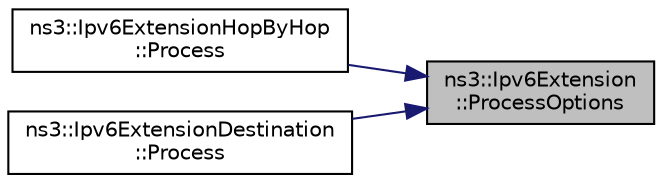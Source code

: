digraph "ns3::Ipv6Extension::ProcessOptions"
{
 // LATEX_PDF_SIZE
  edge [fontname="Helvetica",fontsize="10",labelfontname="Helvetica",labelfontsize="10"];
  node [fontname="Helvetica",fontsize="10",shape=record];
  rankdir="RL";
  Node1 [label="ns3::Ipv6Extension\l::ProcessOptions",height=0.2,width=0.4,color="black", fillcolor="grey75", style="filled", fontcolor="black",tooltip="Process options Called by implementing classes to process the options."];
  Node1 -> Node2 [dir="back",color="midnightblue",fontsize="10",style="solid",fontname="Helvetica"];
  Node2 [label="ns3::Ipv6ExtensionHopByHop\l::Process",height=0.2,width=0.4,color="black", fillcolor="white", style="filled",URL="$classns3_1_1_ipv6_extension_hop_by_hop.html#a234507e921675c3e30d8e5ddf7108c77",tooltip="Process method Called from Ipv6L3Protocol::Receive."];
  Node1 -> Node3 [dir="back",color="midnightblue",fontsize="10",style="solid",fontname="Helvetica"];
  Node3 [label="ns3::Ipv6ExtensionDestination\l::Process",height=0.2,width=0.4,color="black", fillcolor="white", style="filled",URL="$classns3_1_1_ipv6_extension_destination.html#a27dac28c59322d3f5b2c9830f669db61",tooltip="Process method Called from Ipv6L3Protocol::Receive."];
}

